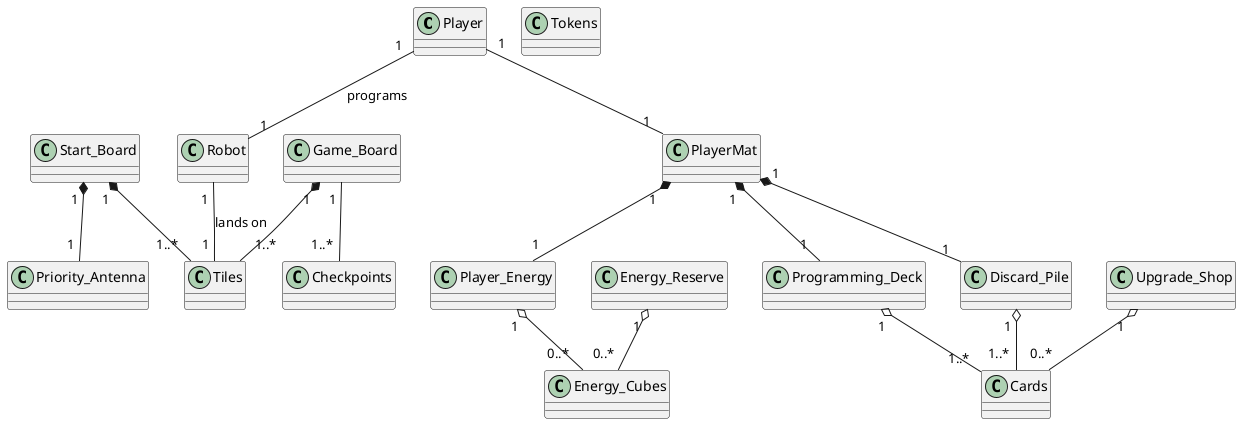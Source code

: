 @startuml

class Player
class Robot
class Start_Board
class Game_Board
class Energy_Reserve
class Player_Energy
class Upgrade_Shop
class Cards
class Programming_Deck
class Tokens
class Tiles
class PlayerMat
class Checkpoints
class Energy_Cubes
class Priority_Antenna
class Discard_Pile

'Player relations
Player " 1 " -- " 1 " Robot: programs
Player " 1 " -- " 1 " PlayerMat

'Player mat relations'
PlayerMat " 1 " *-- " 1 " Programming_Deck
PlayerMat " 1 " *-- " 1 " Player_Energy
PlayerMat " 1 " *-- " 1 " Discard_Pile
Programming_Deck " 1 " o-- " 1..* " Cards
Player_Energy " 1 " o-- " 0..* " Energy_Cubes
Discard_Pile " 1 " o-- " 1..* " Cards

'Off board relations'
Energy_Reserve " 1 " o-- " 0..* " Energy_Cubes
Upgrade_Shop " 1 " o-- " 0..* " Cards

'Board relations'
Robot " 1 " -- " 1 " Tiles: lands on

Game_Board " 1 " *-- " 1..* " Tiles
Game_Board " 1 " -- " 1..* " Checkpoints 

Start_Board " 1 " *-- " 1..* " Tiles
Start_Board " 1 " *-- " 1 " Priority_Antenna

@enduml